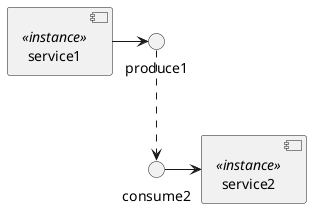 @startuml
  component  service1 <<instance>>
  interface produce1
  component  service2 <<instance>>
  interface consume2
  
  service1 -> produce1
  produce1 ..> consume2
  consume2 -> service2
@enduml
